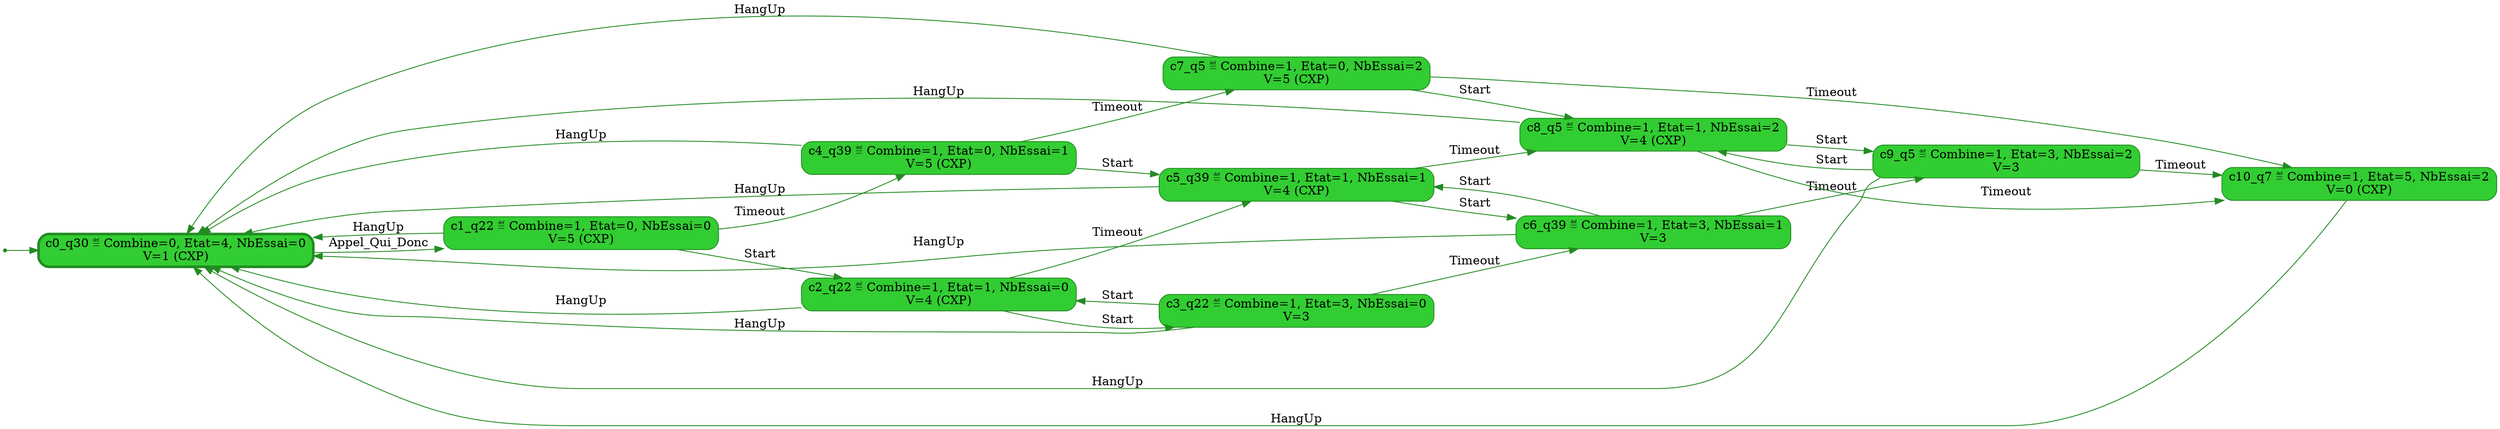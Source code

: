 digraph g {

	rankdir="LR"

	__invisible__[shape="point", color="forestgreen"]
	c0_q30[label="c0_q30 ≝ Combine=0, Etat=4, NbEssai=0\nV=1 (CXP)", shape="box", style="rounded, filled", color="forestgreen", fillcolor="limegreen", penwidth=3] // Initial
	c1_q22[label="c1_q22 ≝ Combine=1, Etat=0, NbEssai=0\nV=5 (CXP)", shape="box", style="rounded, filled", color="forestgreen", fillcolor="limegreen"]
	c2_q22[label="c2_q22 ≝ Combine=1, Etat=1, NbEssai=0\nV=4 (CXP)", shape="box", style="rounded, filled", color="forestgreen", fillcolor="limegreen"]
	c3_q22[label="c3_q22 ≝ Combine=1, Etat=3, NbEssai=0\nV=3", shape="box", style="rounded, filled", color="forestgreen", fillcolor="limegreen"]
	c6_q39[label="c6_q39 ≝ Combine=1, Etat=3, NbEssai=1\nV=3", shape="box", style="rounded, filled", color="forestgreen", fillcolor="limegreen"]
	c5_q39[label="c5_q39 ≝ Combine=1, Etat=1, NbEssai=1\nV=4 (CXP)", shape="box", style="rounded, filled", color="forestgreen", fillcolor="limegreen"]
	c8_q5[label="c8_q5 ≝ Combine=1, Etat=1, NbEssai=2\nV=4 (CXP)", shape="box", style="rounded, filled", color="forestgreen", fillcolor="limegreen"]
	c9_q5[label="c9_q5 ≝ Combine=1, Etat=3, NbEssai=2\nV=3", shape="box", style="rounded, filled", color="forestgreen", fillcolor="limegreen"]
	c10_q7[label="c10_q7 ≝ Combine=1, Etat=5, NbEssai=2\nV=0 (CXP)", shape="box", style="rounded, filled", color="forestgreen", fillcolor="limegreen"]
	c4_q39[label="c4_q39 ≝ Combine=1, Etat=0, NbEssai=1\nV=5 (CXP)", shape="box", style="rounded, filled", color="forestgreen", fillcolor="limegreen"]
	c7_q5[label="c7_q5 ≝ Combine=1, Etat=0, NbEssai=2\nV=5 (CXP)", shape="box", style="rounded, filled", color="forestgreen", fillcolor="limegreen"]

	__invisible__ -> c0_q30[color="forestgreen"]
	c0_q30 -> c1_q22[label="Appel_Qui_Donc", color="forestgreen"]
	c1_q22 -> c2_q22[label="Start", color="forestgreen"]
	c2_q22 -> c0_q30[label="HangUp", color="forestgreen"]
	c2_q22 -> c3_q22[label="Start", color="forestgreen"]
	c3_q22 -> c2_q22[label="Start", color="forestgreen"]
	c3_q22 -> c0_q30[label="HangUp", color="forestgreen"]
	c3_q22 -> c6_q39[label="Timeout", color="forestgreen"]
	c6_q39 -> c5_q39[label="Start", color="forestgreen"]
	c5_q39 -> c0_q30[label="HangUp", color="forestgreen"]
	c5_q39 -> c6_q39[label="Start", color="forestgreen"]
	c5_q39 -> c8_q5[label="Timeout", color="forestgreen"]
	c8_q5 -> c0_q30[label="HangUp", color="forestgreen"]
	c8_q5 -> c9_q5[label="Start", color="forestgreen"]
	c9_q5 -> c8_q5[label="Start", color="forestgreen"]
	c9_q5 -> c0_q30[label="HangUp", color="forestgreen"]
	c9_q5 -> c10_q7[label="Timeout", color="forestgreen"]
	c10_q7 -> c0_q30[label="HangUp", color="forestgreen"]
	c8_q5 -> c10_q7[label="Timeout", color="forestgreen"]
	c6_q39 -> c0_q30[label="HangUp", color="forestgreen"]
	c6_q39 -> c9_q5[label="Timeout", color="forestgreen"]
	c2_q22 -> c5_q39[label="Timeout", color="forestgreen"]
	c1_q22 -> c4_q39[label="Timeout", color="forestgreen"]
	c4_q39 -> c5_q39[label="Start", color="forestgreen"]
	c4_q39 -> c7_q5[label="Timeout", color="forestgreen"]
	c7_q5 -> c8_q5[label="Start", color="forestgreen"]
	c7_q5 -> c10_q7[label="Timeout", color="forestgreen"]
	c7_q5 -> c0_q30[label="HangUp", color="forestgreen"]
	c4_q39 -> c0_q30[label="HangUp", color="forestgreen"]
	c1_q22 -> c0_q30[label="HangUp", color="forestgreen"]

}
